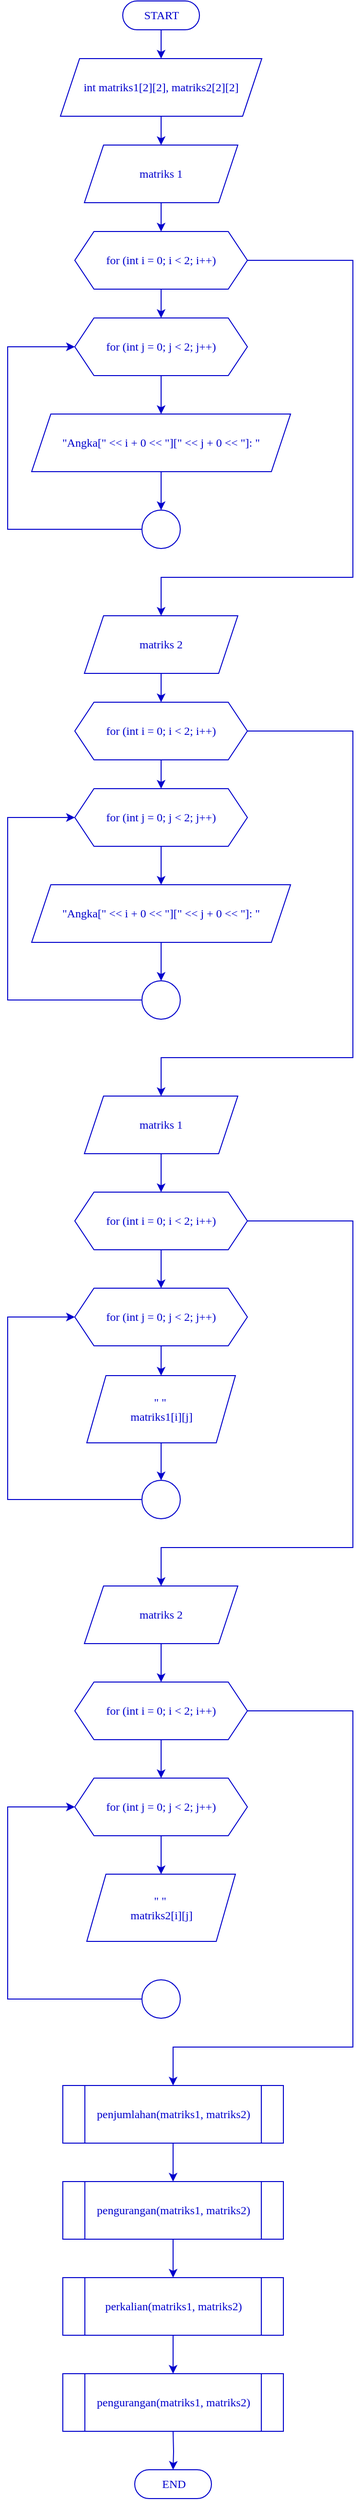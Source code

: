 <mxfile version="13.9.9" type="device"><diagram id="O0jr6W03EzxCa6JmjJ0o" name="Page-1"><mxGraphModel dx="852" dy="494" grid="1" gridSize="10" guides="1" tooltips="1" connect="1" arrows="1" fold="1" page="1" pageScale="1" pageWidth="1100" pageHeight="1700" math="0" shadow="0"><root><mxCell id="0"/><mxCell id="1" parent="0"/><mxCell id="52lt1DMsY9yzVtU3Y8RT-3" style="edgeStyle=orthogonalEdgeStyle;rounded=0;orthogonalLoop=1;jettySize=auto;html=1;entryX=0.5;entryY=0;entryDx=0;entryDy=0;fontFamily=Times New Roman;strokeColor=#0000CC;fontColor=#0000CC;" parent="1" source="52lt1DMsY9yzVtU3Y8RT-1" target="52lt1DMsY9yzVtU3Y8RT-2" edge="1"><mxGeometry relative="1" as="geometry"/></mxCell><mxCell id="52lt1DMsY9yzVtU3Y8RT-1" value="START" style="html=1;dashed=0;whitespace=wrap;shape=mxgraph.dfd.start;fontFamily=Times New Roman;strokeColor=#0000CC;fontColor=#0000CC;" parent="1" vertex="1"><mxGeometry x="319" y="43" width="80" height="30" as="geometry"/></mxCell><mxCell id="52lt1DMsY9yzVtU3Y8RT-5" style="edgeStyle=orthogonalEdgeStyle;rounded=0;orthogonalLoop=1;jettySize=auto;html=1;entryX=0.5;entryY=0;entryDx=0;entryDy=0;fontFamily=Times New Roman;strokeColor=#0000CC;fontColor=#0000CC;" parent="1" source="52lt1DMsY9yzVtU3Y8RT-2" target="52lt1DMsY9yzVtU3Y8RT-4" edge="1"><mxGeometry relative="1" as="geometry"/></mxCell><mxCell id="52lt1DMsY9yzVtU3Y8RT-2" value="int matriks1[2][2], matriks2[2][2]" style="shape=parallelogram;perimeter=parallelogramPerimeter;whiteSpace=wrap;html=1;fixedSize=1;fontFamily=Times New Roman;strokeColor=#0000CC;fontColor=#0000CC;" parent="1" vertex="1"><mxGeometry x="254" y="103" width="210" height="60" as="geometry"/></mxCell><mxCell id="52lt1DMsY9yzVtU3Y8RT-7" style="edgeStyle=orthogonalEdgeStyle;rounded=0;orthogonalLoop=1;jettySize=auto;html=1;fontFamily=Times New Roman;strokeColor=#0000CC;fontColor=#0000CC;" parent="1" source="52lt1DMsY9yzVtU3Y8RT-4" target="52lt1DMsY9yzVtU3Y8RT-6" edge="1"><mxGeometry relative="1" as="geometry"/></mxCell><mxCell id="52lt1DMsY9yzVtU3Y8RT-4" value="matriks 1" style="shape=parallelogram;perimeter=parallelogramPerimeter;whiteSpace=wrap;html=1;fixedSize=1;fontFamily=Times New Roman;strokeColor=#0000CC;fontColor=#0000CC;" parent="1" vertex="1"><mxGeometry x="279" y="193" width="160" height="60" as="geometry"/></mxCell><mxCell id="52lt1DMsY9yzVtU3Y8RT-9" style="edgeStyle=orthogonalEdgeStyle;rounded=0;orthogonalLoop=1;jettySize=auto;html=1;entryX=0.5;entryY=0;entryDx=0;entryDy=0;fontFamily=Times New Roman;strokeColor=#0000CC;fontColor=#0000CC;" parent="1" source="52lt1DMsY9yzVtU3Y8RT-6" target="52lt1DMsY9yzVtU3Y8RT-8" edge="1"><mxGeometry relative="1" as="geometry"/></mxCell><mxCell id="52lt1DMsY9yzVtU3Y8RT-16" style="edgeStyle=orthogonalEdgeStyle;rounded=0;orthogonalLoop=1;jettySize=auto;html=1;fontFamily=Times New Roman;strokeColor=#0000CC;fontColor=#0000CC;" parent="1" source="52lt1DMsY9yzVtU3Y8RT-6" target="52lt1DMsY9yzVtU3Y8RT-17" edge="1"><mxGeometry relative="1" as="geometry"><mxPoint x="579" y="643" as="targetPoint"/><Array as="points"><mxPoint x="559" y="313"/><mxPoint x="559" y="643"/><mxPoint x="359" y="643"/></Array></mxGeometry></mxCell><mxCell id="52lt1DMsY9yzVtU3Y8RT-6" value="for (int i = 0; i &amp;lt; 2; i++)" style="shape=hexagon;perimeter=hexagonPerimeter2;whiteSpace=wrap;html=1;fixedSize=1;fontFamily=Times New Roman;strokeColor=#0000CC;fontColor=#0000CC;" parent="1" vertex="1"><mxGeometry x="269" y="283" width="180" height="60" as="geometry"/></mxCell><mxCell id="52lt1DMsY9yzVtU3Y8RT-12" style="edgeStyle=orthogonalEdgeStyle;rounded=0;orthogonalLoop=1;jettySize=auto;html=1;fontFamily=Times New Roman;strokeColor=#0000CC;fontColor=#0000CC;" parent="1" source="52lt1DMsY9yzVtU3Y8RT-8" target="52lt1DMsY9yzVtU3Y8RT-10" edge="1"><mxGeometry relative="1" as="geometry"/></mxCell><mxCell id="52lt1DMsY9yzVtU3Y8RT-8" value="for (int j = 0; j &amp;lt; 2; j++)" style="shape=hexagon;perimeter=hexagonPerimeter2;whiteSpace=wrap;html=1;fixedSize=1;fontFamily=Times New Roman;strokeColor=#0000CC;fontColor=#0000CC;" parent="1" vertex="1"><mxGeometry x="269" y="373" width="180" height="60" as="geometry"/></mxCell><mxCell id="52lt1DMsY9yzVtU3Y8RT-18" style="edgeStyle=orthogonalEdgeStyle;rounded=0;orthogonalLoop=1;jettySize=auto;html=1;exitX=0.5;exitY=1;exitDx=0;exitDy=0;entryX=0.5;entryY=0;entryDx=0;entryDy=0;fontFamily=Times New Roman;strokeColor=#0000CC;fontColor=#0000CC;" parent="1" source="52lt1DMsY9yzVtU3Y8RT-10" target="52lt1DMsY9yzVtU3Y8RT-13" edge="1"><mxGeometry relative="1" as="geometry"/></mxCell><mxCell id="52lt1DMsY9yzVtU3Y8RT-10" value="&quot;Angka[&quot; &amp;lt;&amp;lt; i + 0 &amp;lt;&amp;lt; &quot;][&quot; &amp;lt;&amp;lt; j + 0 &amp;lt;&amp;lt; &quot;]: &quot;" style="shape=parallelogram;perimeter=parallelogramPerimeter;whiteSpace=wrap;html=1;fixedSize=1;fontFamily=Times New Roman;strokeColor=#0000CC;fontColor=#0000CC;" parent="1" vertex="1"><mxGeometry x="224" y="473" width="270" height="60" as="geometry"/></mxCell><mxCell id="52lt1DMsY9yzVtU3Y8RT-14" style="edgeStyle=orthogonalEdgeStyle;rounded=0;orthogonalLoop=1;jettySize=auto;html=1;entryX=0;entryY=0.5;entryDx=0;entryDy=0;fontFamily=Times New Roman;strokeColor=#0000CC;fontColor=#0000CC;" parent="1" source="52lt1DMsY9yzVtU3Y8RT-13" target="52lt1DMsY9yzVtU3Y8RT-8" edge="1"><mxGeometry relative="1" as="geometry"><Array as="points"><mxPoint x="199" y="593"/><mxPoint x="199" y="403"/></Array></mxGeometry></mxCell><mxCell id="52lt1DMsY9yzVtU3Y8RT-13" value="" style="ellipse;whiteSpace=wrap;html=1;aspect=fixed;fontFamily=Times New Roman;strokeColor=#0000CC;fontColor=#0000CC;" parent="1" vertex="1"><mxGeometry x="339" y="573" width="40" height="40" as="geometry"/></mxCell><mxCell id="52lt1DMsY9yzVtU3Y8RT-21" style="edgeStyle=orthogonalEdgeStyle;rounded=0;orthogonalLoop=1;jettySize=auto;html=1;entryX=0.5;entryY=0;entryDx=0;entryDy=0;fontFamily=Times New Roman;strokeColor=#0000CC;fontColor=#0000CC;" parent="1" source="52lt1DMsY9yzVtU3Y8RT-17" target="52lt1DMsY9yzVtU3Y8RT-19" edge="1"><mxGeometry relative="1" as="geometry"/></mxCell><mxCell id="52lt1DMsY9yzVtU3Y8RT-17" value="matriks 2" style="shape=parallelogram;perimeter=parallelogramPerimeter;whiteSpace=wrap;html=1;fixedSize=1;fontFamily=Times New Roman;strokeColor=#0000CC;fontColor=#0000CC;" parent="1" vertex="1"><mxGeometry x="279" y="683" width="160" height="60" as="geometry"/></mxCell><mxCell id="52lt1DMsY9yzVtU3Y8RT-22" style="edgeStyle=orthogonalEdgeStyle;rounded=0;orthogonalLoop=1;jettySize=auto;html=1;entryX=0.5;entryY=0;entryDx=0;entryDy=0;fontFamily=Times New Roman;strokeColor=#0000CC;fontColor=#0000CC;" parent="1" source="52lt1DMsY9yzVtU3Y8RT-19" target="52lt1DMsY9yzVtU3Y8RT-20" edge="1"><mxGeometry relative="1" as="geometry"/></mxCell><mxCell id="52lt1DMsY9yzVtU3Y8RT-28" style="edgeStyle=orthogonalEdgeStyle;rounded=0;orthogonalLoop=1;jettySize=auto;html=1;entryX=0.5;entryY=0;entryDx=0;entryDy=0;fontFamily=Times New Roman;strokeColor=#0000CC;fontColor=#0000CC;" parent="1" source="52lt1DMsY9yzVtU3Y8RT-19" target="52lt1DMsY9yzVtU3Y8RT-29" edge="1"><mxGeometry relative="1" as="geometry"><mxPoint x="579" y="1153" as="targetPoint"/><Array as="points"><mxPoint x="559" y="803"/><mxPoint x="559" y="1143"/><mxPoint x="359" y="1143"/></Array></mxGeometry></mxCell><mxCell id="52lt1DMsY9yzVtU3Y8RT-19" value="for (int i = 0; i &amp;lt; 2; i++)" style="shape=hexagon;perimeter=hexagonPerimeter2;whiteSpace=wrap;html=1;fixedSize=1;fontFamily=Times New Roman;strokeColor=#0000CC;fontColor=#0000CC;" parent="1" vertex="1"><mxGeometry x="269" y="773" width="180" height="60" as="geometry"/></mxCell><mxCell id="52lt1DMsY9yzVtU3Y8RT-24" style="edgeStyle=orthogonalEdgeStyle;rounded=0;orthogonalLoop=1;jettySize=auto;html=1;entryX=0.5;entryY=0;entryDx=0;entryDy=0;fontFamily=Times New Roman;strokeColor=#0000CC;fontColor=#0000CC;" parent="1" source="52lt1DMsY9yzVtU3Y8RT-20" target="52lt1DMsY9yzVtU3Y8RT-23" edge="1"><mxGeometry relative="1" as="geometry"/></mxCell><mxCell id="52lt1DMsY9yzVtU3Y8RT-20" value="for (int j = 0; j &amp;lt; 2; j++)" style="shape=hexagon;perimeter=hexagonPerimeter2;whiteSpace=wrap;html=1;fixedSize=1;fontFamily=Times New Roman;strokeColor=#0000CC;fontColor=#0000CC;" parent="1" vertex="1"><mxGeometry x="269" y="863" width="180" height="60" as="geometry"/></mxCell><mxCell id="52lt1DMsY9yzVtU3Y8RT-26" style="edgeStyle=orthogonalEdgeStyle;rounded=0;orthogonalLoop=1;jettySize=auto;html=1;entryX=0.5;entryY=0;entryDx=0;entryDy=0;fontFamily=Times New Roman;strokeColor=#0000CC;fontColor=#0000CC;" parent="1" source="52lt1DMsY9yzVtU3Y8RT-23" target="52lt1DMsY9yzVtU3Y8RT-25" edge="1"><mxGeometry relative="1" as="geometry"/></mxCell><mxCell id="52lt1DMsY9yzVtU3Y8RT-23" value="&quot;Angka[&quot; &amp;lt;&amp;lt; i + 0 &amp;lt;&amp;lt; &quot;][&quot; &amp;lt;&amp;lt; j + 0 &amp;lt;&amp;lt; &quot;]: &quot;" style="shape=parallelogram;perimeter=parallelogramPerimeter;whiteSpace=wrap;html=1;fixedSize=1;fontFamily=Times New Roman;strokeColor=#0000CC;fontColor=#0000CC;" parent="1" vertex="1"><mxGeometry x="224" y="963" width="270" height="60" as="geometry"/></mxCell><mxCell id="52lt1DMsY9yzVtU3Y8RT-27" style="edgeStyle=orthogonalEdgeStyle;rounded=0;orthogonalLoop=1;jettySize=auto;html=1;entryX=0;entryY=0.5;entryDx=0;entryDy=0;fontFamily=Times New Roman;strokeColor=#0000CC;fontColor=#0000CC;" parent="1" source="52lt1DMsY9yzVtU3Y8RT-25" target="52lt1DMsY9yzVtU3Y8RT-20" edge="1"><mxGeometry relative="1" as="geometry"><Array as="points"><mxPoint x="199" y="1083"/><mxPoint x="199" y="893"/></Array></mxGeometry></mxCell><mxCell id="52lt1DMsY9yzVtU3Y8RT-25" value="" style="ellipse;whiteSpace=wrap;html=1;aspect=fixed;fontFamily=Times New Roman;strokeColor=#0000CC;fontColor=#0000CC;" parent="1" vertex="1"><mxGeometry x="339" y="1063" width="40" height="40" as="geometry"/></mxCell><mxCell id="52lt1DMsY9yzVtU3Y8RT-32" style="edgeStyle=orthogonalEdgeStyle;rounded=0;orthogonalLoop=1;jettySize=auto;html=1;entryX=0.5;entryY=0;entryDx=0;entryDy=0;fontFamily=Times New Roman;strokeColor=#0000CC;fontColor=#0000CC;" parent="1" source="52lt1DMsY9yzVtU3Y8RT-29" target="52lt1DMsY9yzVtU3Y8RT-30" edge="1"><mxGeometry relative="1" as="geometry"/></mxCell><mxCell id="52lt1DMsY9yzVtU3Y8RT-29" value="matriks 1" style="shape=parallelogram;perimeter=parallelogramPerimeter;whiteSpace=wrap;html=1;fixedSize=1;fontFamily=Times New Roman;strokeColor=#0000CC;fontColor=#0000CC;" parent="1" vertex="1"><mxGeometry x="279" y="1183" width="160" height="60" as="geometry"/></mxCell><mxCell id="52lt1DMsY9yzVtU3Y8RT-33" style="edgeStyle=orthogonalEdgeStyle;rounded=0;orthogonalLoop=1;jettySize=auto;html=1;entryX=0.5;entryY=0;entryDx=0;entryDy=0;fontFamily=Times New Roman;strokeColor=#0000CC;fontColor=#0000CC;" parent="1" source="52lt1DMsY9yzVtU3Y8RT-30" target="52lt1DMsY9yzVtU3Y8RT-31" edge="1"><mxGeometry relative="1" as="geometry"/></mxCell><mxCell id="52lt1DMsY9yzVtU3Y8RT-40" style="edgeStyle=orthogonalEdgeStyle;rounded=0;orthogonalLoop=1;jettySize=auto;html=1;entryX=0.5;entryY=0;entryDx=0;entryDy=0;fontFamily=Times New Roman;strokeColor=#0000CC;fontColor=#0000CC;" parent="1" source="52lt1DMsY9yzVtU3Y8RT-30" target="52lt1DMsY9yzVtU3Y8RT-41" edge="1"><mxGeometry relative="1" as="geometry"><mxPoint x="559" y="1659" as="targetPoint"/><Array as="points"><mxPoint x="559" y="1313"/><mxPoint x="559" y="1653"/><mxPoint x="359" y="1653"/></Array></mxGeometry></mxCell><mxCell id="52lt1DMsY9yzVtU3Y8RT-30" value="for (int i = 0; i &amp;lt; 2; i++)" style="shape=hexagon;perimeter=hexagonPerimeter2;whiteSpace=wrap;html=1;fixedSize=1;fontFamily=Times New Roman;strokeColor=#0000CC;fontColor=#0000CC;" parent="1" vertex="1"><mxGeometry x="269" y="1283" width="180" height="60" as="geometry"/></mxCell><mxCell id="52lt1DMsY9yzVtU3Y8RT-35" style="edgeStyle=orthogonalEdgeStyle;rounded=0;orthogonalLoop=1;jettySize=auto;html=1;fontFamily=Times New Roman;strokeColor=#0000CC;fontColor=#0000CC;" parent="1" source="52lt1DMsY9yzVtU3Y8RT-31" target="52lt1DMsY9yzVtU3Y8RT-34" edge="1"><mxGeometry relative="1" as="geometry"/></mxCell><mxCell id="52lt1DMsY9yzVtU3Y8RT-31" value="for (int j = 0; j &amp;lt; 2; j++)" style="shape=hexagon;perimeter=hexagonPerimeter2;whiteSpace=wrap;html=1;fixedSize=1;fontFamily=Times New Roman;strokeColor=#0000CC;fontColor=#0000CC;" parent="1" vertex="1"><mxGeometry x="269" y="1383" width="180" height="60" as="geometry"/></mxCell><mxCell id="52lt1DMsY9yzVtU3Y8RT-37" style="edgeStyle=orthogonalEdgeStyle;rounded=0;orthogonalLoop=1;jettySize=auto;html=1;entryX=0.5;entryY=0;entryDx=0;entryDy=0;fontFamily=Times New Roman;strokeColor=#0000CC;fontColor=#0000CC;" parent="1" source="52lt1DMsY9yzVtU3Y8RT-34" target="52lt1DMsY9yzVtU3Y8RT-36" edge="1"><mxGeometry relative="1" as="geometry"/></mxCell><mxCell id="52lt1DMsY9yzVtU3Y8RT-34" value="&quot; &quot;&amp;nbsp;&lt;br&gt;matriks1[i][j]" style="shape=parallelogram;perimeter=parallelogramPerimeter;whiteSpace=wrap;html=1;fixedSize=1;fontFamily=Times New Roman;strokeColor=#0000CC;fontColor=#0000CC;" parent="1" vertex="1"><mxGeometry x="281.5" y="1474" width="155" height="70" as="geometry"/></mxCell><mxCell id="52lt1DMsY9yzVtU3Y8RT-39" style="edgeStyle=orthogonalEdgeStyle;rounded=0;orthogonalLoop=1;jettySize=auto;html=1;entryX=0;entryY=0.5;entryDx=0;entryDy=0;fontFamily=Times New Roman;strokeColor=#0000CC;fontColor=#0000CC;" parent="1" source="52lt1DMsY9yzVtU3Y8RT-36" target="52lt1DMsY9yzVtU3Y8RT-31" edge="1"><mxGeometry relative="1" as="geometry"><Array as="points"><mxPoint x="199" y="1603"/><mxPoint x="199" y="1413"/></Array></mxGeometry></mxCell><mxCell id="52lt1DMsY9yzVtU3Y8RT-36" value="" style="ellipse;whiteSpace=wrap;html=1;aspect=fixed;fontFamily=Times New Roman;strokeColor=#0000CC;fontColor=#0000CC;" parent="1" vertex="1"><mxGeometry x="339" y="1583" width="40" height="40" as="geometry"/></mxCell><mxCell id="52lt1DMsY9yzVtU3Y8RT-44" style="edgeStyle=orthogonalEdgeStyle;rounded=0;orthogonalLoop=1;jettySize=auto;html=1;entryX=0.5;entryY=0;entryDx=0;entryDy=0;fontFamily=Times New Roman;strokeColor=#0000CC;fontColor=#0000CC;" parent="1" source="52lt1DMsY9yzVtU3Y8RT-41" target="52lt1DMsY9yzVtU3Y8RT-42" edge="1"><mxGeometry relative="1" as="geometry"/></mxCell><mxCell id="52lt1DMsY9yzVtU3Y8RT-41" value="matriks 2" style="shape=parallelogram;perimeter=parallelogramPerimeter;whiteSpace=wrap;html=1;fixedSize=1;fontFamily=Times New Roman;strokeColor=#0000CC;fontColor=#0000CC;" parent="1" vertex="1"><mxGeometry x="279" y="1693" width="160" height="60" as="geometry"/></mxCell><mxCell id="52lt1DMsY9yzVtU3Y8RT-45" style="edgeStyle=orthogonalEdgeStyle;rounded=0;orthogonalLoop=1;jettySize=auto;html=1;entryX=0.5;entryY=0;entryDx=0;entryDy=0;fontFamily=Times New Roman;strokeColor=#0000CC;fontColor=#0000CC;" parent="1" source="52lt1DMsY9yzVtU3Y8RT-42" target="52lt1DMsY9yzVtU3Y8RT-43" edge="1"><mxGeometry relative="1" as="geometry"/></mxCell><mxCell id="52lt1DMsY9yzVtU3Y8RT-50" style="edgeStyle=orthogonalEdgeStyle;rounded=0;orthogonalLoop=1;jettySize=auto;html=1;entryX=0.5;entryY=0;entryDx=0;entryDy=0;fontFamily=Times New Roman;strokeColor=#0000CC;fontColor=#0000CC;" parent="1" source="52lt1DMsY9yzVtU3Y8RT-42" edge="1"><mxGeometry relative="1" as="geometry"><mxPoint x="371.5" y="2213" as="targetPoint"/><Array as="points"><mxPoint x="559" y="1823"/><mxPoint x="559" y="2173"/><mxPoint x="372" y="2173"/></Array></mxGeometry></mxCell><mxCell id="52lt1DMsY9yzVtU3Y8RT-42" value="for (int i = 0; i &amp;lt; 2; i++)" style="shape=hexagon;perimeter=hexagonPerimeter2;whiteSpace=wrap;html=1;fixedSize=1;fontFamily=Times New Roman;strokeColor=#0000CC;fontColor=#0000CC;" parent="1" vertex="1"><mxGeometry x="269" y="1793" width="180" height="60" as="geometry"/></mxCell><mxCell id="52lt1DMsY9yzVtU3Y8RT-47" style="edgeStyle=orthogonalEdgeStyle;rounded=0;orthogonalLoop=1;jettySize=auto;html=1;entryX=0.5;entryY=0;entryDx=0;entryDy=0;fontFamily=Times New Roman;strokeColor=#0000CC;fontColor=#0000CC;" parent="1" source="52lt1DMsY9yzVtU3Y8RT-43" target="52lt1DMsY9yzVtU3Y8RT-46" edge="1"><mxGeometry relative="1" as="geometry"/></mxCell><mxCell id="52lt1DMsY9yzVtU3Y8RT-43" value="for (int j = 0; j &amp;lt; 2; j++)" style="shape=hexagon;perimeter=hexagonPerimeter2;whiteSpace=wrap;html=1;fixedSize=1;fontFamily=Times New Roman;strokeColor=#0000CC;fontColor=#0000CC;" parent="1" vertex="1"><mxGeometry x="269" y="1893" width="180" height="60" as="geometry"/></mxCell><mxCell id="52lt1DMsY9yzVtU3Y8RT-46" value="&quot; &quot;&amp;nbsp;&lt;br&gt;matriks2[i][j]" style="shape=parallelogram;perimeter=parallelogramPerimeter;whiteSpace=wrap;html=1;fixedSize=1;fontFamily=Times New Roman;strokeColor=#0000CC;fontColor=#0000CC;" parent="1" vertex="1"><mxGeometry x="281.5" y="1993" width="155" height="70" as="geometry"/></mxCell><mxCell id="52lt1DMsY9yzVtU3Y8RT-49" style="edgeStyle=orthogonalEdgeStyle;rounded=0;orthogonalLoop=1;jettySize=auto;html=1;entryX=0;entryY=0.5;entryDx=0;entryDy=0;fontFamily=Times New Roman;strokeColor=#0000CC;fontColor=#0000CC;" parent="1" source="52lt1DMsY9yzVtU3Y8RT-48" target="52lt1DMsY9yzVtU3Y8RT-43" edge="1"><mxGeometry relative="1" as="geometry"><Array as="points"><mxPoint x="199" y="2123"/><mxPoint x="199" y="1923"/></Array></mxGeometry></mxCell><mxCell id="52lt1DMsY9yzVtU3Y8RT-48" value="" style="ellipse;whiteSpace=wrap;html=1;aspect=fixed;fontFamily=Times New Roman;strokeColor=#0000CC;fontColor=#0000CC;" parent="1" vertex="1"><mxGeometry x="339" y="2103" width="40" height="40" as="geometry"/></mxCell><mxCell id="52lt1DMsY9yzVtU3Y8RT-64" style="edgeStyle=orthogonalEdgeStyle;rounded=0;orthogonalLoop=1;jettySize=auto;html=1;entryX=0.5;entryY=0.5;entryDx=0;entryDy=-15;entryPerimeter=0;fontFamily=Times New Roman;strokeColor=#0000CC;fontColor=#0000CC;" parent="1" target="52lt1DMsY9yzVtU3Y8RT-63" edge="1"><mxGeometry relative="1" as="geometry"><mxPoint x="371.5" y="2573" as="sourcePoint"/></mxGeometry></mxCell><mxCell id="52lt1DMsY9yzVtU3Y8RT-63" value="END" style="html=1;dashed=0;whitespace=wrap;shape=mxgraph.dfd.start;fontFamily=Times New Roman;strokeColor=#0000CC;fontColor=#0000CC;" parent="1" vertex="1"><mxGeometry x="331.5" y="2613" width="80" height="30" as="geometry"/></mxCell><mxCell id="E8L6zW8diaG7bN1wOLm7-3" style="edgeStyle=orthogonalEdgeStyle;rounded=0;orthogonalLoop=1;jettySize=auto;html=1;entryX=0.5;entryY=0;entryDx=0;entryDy=0;strokeColor=#0000CC;fontColor=#0000CC;fontFamily=Times New Roman;" edge="1" parent="1" source="E8L6zW8diaG7bN1wOLm7-1" target="E8L6zW8diaG7bN1wOLm7-2"><mxGeometry relative="1" as="geometry"/></mxCell><mxCell id="E8L6zW8diaG7bN1wOLm7-1" value="&lt;span style=&quot;&quot;&gt;penjumlahan(matriks1, matriks2)&lt;/span&gt;" style="shape=process;whiteSpace=wrap;html=1;backgroundOutline=1;strokeColor=#0000CC;fontColor=#0000CC;fontFamily=Times New Roman;" vertex="1" parent="1"><mxGeometry x="256.5" y="2213" width="230" height="60" as="geometry"/></mxCell><mxCell id="E8L6zW8diaG7bN1wOLm7-6" style="edgeStyle=orthogonalEdgeStyle;rounded=0;orthogonalLoop=1;jettySize=auto;html=1;entryX=0.5;entryY=0;entryDx=0;entryDy=0;strokeColor=#0000CC;fontColor=#0000CC;fontFamily=Times New Roman;" edge="1" parent="1" source="E8L6zW8diaG7bN1wOLm7-2" target="E8L6zW8diaG7bN1wOLm7-4"><mxGeometry relative="1" as="geometry"/></mxCell><mxCell id="E8L6zW8diaG7bN1wOLm7-2" value="&lt;span style=&quot;&quot;&gt;pengurangan(matriks1, matriks2)&lt;/span&gt;" style="shape=process;whiteSpace=wrap;html=1;backgroundOutline=1;strokeColor=#0000CC;fontColor=#0000CC;fontFamily=Times New Roman;" vertex="1" parent="1"><mxGeometry x="256.5" y="2313" width="230" height="60" as="geometry"/></mxCell><mxCell id="E8L6zW8diaG7bN1wOLm7-7" style="edgeStyle=orthogonalEdgeStyle;rounded=0;orthogonalLoop=1;jettySize=auto;html=1;entryX=0.5;entryY=0;entryDx=0;entryDy=0;strokeColor=#0000CC;fontColor=#0000CC;fontFamily=Times New Roman;" edge="1" parent="1" source="E8L6zW8diaG7bN1wOLm7-4" target="E8L6zW8diaG7bN1wOLm7-5"><mxGeometry relative="1" as="geometry"/></mxCell><mxCell id="E8L6zW8diaG7bN1wOLm7-4" value="&lt;span style=&quot;&quot;&gt;perkalian(matriks1, matriks2)&lt;/span&gt;" style="shape=process;whiteSpace=wrap;html=1;backgroundOutline=1;strokeColor=#0000CC;fontColor=#0000CC;fontFamily=Times New Roman;" vertex="1" parent="1"><mxGeometry x="256.5" y="2413" width="230" height="60" as="geometry"/></mxCell><mxCell id="E8L6zW8diaG7bN1wOLm7-5" value="&lt;span style=&quot;&quot;&gt;pengurangan(matriks1, matriks2)&lt;/span&gt;" style="shape=process;whiteSpace=wrap;html=1;backgroundOutline=1;strokeColor=#0000CC;fontColor=#0000CC;fontFamily=Times New Roman;" vertex="1" parent="1"><mxGeometry x="256.5" y="2513" width="230" height="60" as="geometry"/></mxCell></root></mxGraphModel></diagram></mxfile>